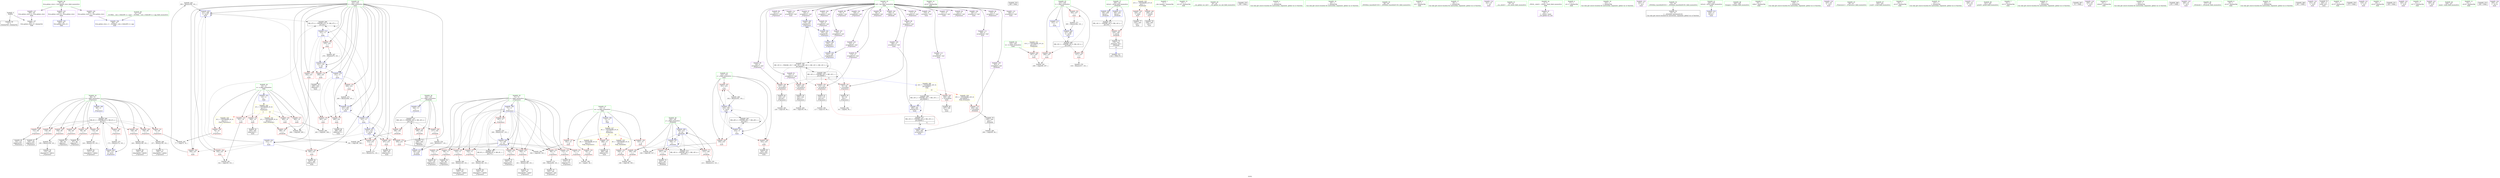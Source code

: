 digraph "SVFG" {
	label="SVFG";

	Node0x556e5fcfc890 [shape=record,color=grey,label="{NodeID: 0\nNullPtr}"];
	Node0x556e5fcfc890 -> Node0x556e5fd06800[style=solid];
	Node0x556e5fcfc890 -> Node0x556e5fd09290[style=solid];
	Node0x556e5fd14660 [shape=record,color=grey,label="{NodeID: 263\n359 = Binary(358, 101, )\n}"];
	Node0x556e5fd14660 -> Node0x556e5fd0a980[style=solid];
	Node0x556e5fd0e290 [shape=record,color=red,label="{NodeID: 180\n307\<--231\n\<--i\nmain\n}"];
	Node0x556e5fd0e290 -> Node0x556e5fd08330[style=solid];
	Node0x556e5fd05ec0 [shape=record,color=purple,label="{NodeID: 97\n136\<--8\narrayidx33\<--buf\n_Z7processv\n}"];
	Node0x556e5fd05ec0 -> Node0x556e5fd09530[style=solid];
	Node0x556e5fcfc7e0 [shape=record,color=green,label="{NodeID: 14\n35\<--1\n.str.9\<--dummyObj\nGlob }"];
	Node0x556e5fd15b60 [shape=record,color=grey,label="{NodeID: 277\n313 = Binary(312, 101, )\n}"];
	Node0x556e5fd15b60 -> Node0x556e5fd0a640[style=solid];
	Node0x556e5fd08f90 [shape=record,color=blue,label="{NodeID: 194\n13\<--11\nm\<--\nGlob }"];
	Node0x556e5fd08f90 -> Node0x556e5fd297b0[style=dashed];
	Node0x556e5fd05a00 [shape=record,color=purple,label="{NodeID: 111\n309\<--8\narrayidx24\<--buf\nmain\n}"];
	Node0x556e5fd05a00 -> Node0x556e5fd0a570[style=solid];
	Node0x556e5fd044b0 [shape=record,color=green,label="{NodeID: 28\n39\<--43\nllvm.global_ctors\<--llvm.global_ctors_field_insensitive\nGlob }"];
	Node0x556e5fd044b0 -> Node0x556e5fd0b580[style=solid];
	Node0x556e5fd044b0 -> Node0x556e5fd0b650[style=solid];
	Node0x556e5fd044b0 -> Node0x556e5fd0b750[style=solid];
	Node0x556e5fd3a570 [shape=record,color=black,label="{NodeID: 374\n349 = PHI()\n}"];
	Node0x556e5fd17060 [shape=record,color=grey,label="{NodeID: 291\n258 = cmp(256, 257, )\n}"];
	Node0x556e5fd09bb0 [shape=record,color=blue,label="{NodeID: 208\n180\<--209\nretval\<--\n_Z5checkv\n}"];
	Node0x556e5fd09bb0 -> Node0x556e5fd25b20[style=dashed];
	Node0x556e5fd0b580 [shape=record,color=purple,label="{NodeID: 125\n383\<--39\nllvm.global_ctors_0\<--llvm.global_ctors\nGlob }"];
	Node0x556e5fd0b580 -> Node0x556e5fd09090[style=solid];
	Node0x556e5fd050a0 [shape=record,color=green,label="{NodeID: 42\n231\<--232\ni\<--i_field_insensitive\nmain\n}"];
	Node0x556e5fd050a0 -> Node0x556e5fd0dce0[style=solid];
	Node0x556e5fd050a0 -> Node0x556e5fd0ddb0[style=solid];
	Node0x556e5fd050a0 -> Node0x556e5fd0de80[style=solid];
	Node0x556e5fd050a0 -> Node0x556e5fd0df50[style=solid];
	Node0x556e5fd050a0 -> Node0x556e5fd0e020[style=solid];
	Node0x556e5fd050a0 -> Node0x556e5fd0e0f0[style=solid];
	Node0x556e5fd050a0 -> Node0x556e5fd0e1c0[style=solid];
	Node0x556e5fd050a0 -> Node0x556e5fd0e290[style=solid];
	Node0x556e5fd050a0 -> Node0x556e5fd0e360[style=solid];
	Node0x556e5fd050a0 -> Node0x556e5fd0e430[style=solid];
	Node0x556e5fd050a0 -> Node0x556e5fd0e500[style=solid];
	Node0x556e5fd050a0 -> Node0x556e5fd0e5d0[style=solid];
	Node0x556e5fd050a0 -> Node0x556e5fd0a090[style=solid];
	Node0x556e5fd050a0 -> Node0x556e5fd0a160[style=solid];
	Node0x556e5fd050a0 -> Node0x556e5fd0a230[style=solid];
	Node0x556e5fd050a0 -> Node0x556e5fd0a3d0[style=solid];
	Node0x556e5fd050a0 -> Node0x556e5fd0a4a0[style=solid];
	Node0x556e5fd050a0 -> Node0x556e5fd0a640[style=solid];
	Node0x556e5fd050a0 -> Node0x556e5fd0a710[style=solid];
	Node0x556e5fd050a0 -> Node0x556e5fd0a980[style=solid];
	Node0x556e5fd0a710 [shape=record,color=blue,label="{NodeID: 222\n231\<--11\ni\<--\nmain\n}"];
	Node0x556e5fd0a710 -> Node0x556e5fd0e430[style=dashed];
	Node0x556e5fd0a710 -> Node0x556e5fd0e500[style=dashed];
	Node0x556e5fd0a710 -> Node0x556e5fd0e5d0[style=dashed];
	Node0x556e5fd0a710 -> Node0x556e5fd0a980[style=dashed];
	Node0x556e5fd0a710 -> Node0x556e5fd20b20[style=dashed];
	Node0x556e5fd0c140 [shape=record,color=red,label="{NodeID: 139\n240\<--19\n\<--stdin\nmain\n}"];
	Node0x556e5fd0c140 -> Node0x556e5fd07e50[style=solid];
	Node0x556e5fd06d40 [shape=record,color=black,label="{NodeID: 56\n97\<--96\nidxprom7\<--\n_Z7processv\n}"];
	Node0x556e5fd0cca0 [shape=record,color=red,label="{NodeID: 153\n99\<--71\n\<--j\n_Z7processv\n}"];
	Node0x556e5fd0cca0 -> Node0x556e5fd15560[style=solid];
	Node0x556e5fd078a0 [shape=record,color=black,label="{NodeID: 70\n153\<--152\nidxprom42\<--\n_Z7processv\n}"];
	Node0x556e5fd0d800 [shape=record,color=red,label="{NodeID: 167\n198\<--182\n\<--i\n_Z5checkv\n}"];
	Node0x556e5fd0d800 -> Node0x556e5fd07b10[style=solid];
	Node0x556e5fd08400 [shape=record,color=black,label="{NodeID: 84\n341\<--340\nidxprom37\<--\nmain\n}"];
	Node0x556e5fce7920 [shape=record,color=green,label="{NodeID: 1\n7\<--1\n__dso_handle\<--dummyObj\nGlob }"];
	Node0x556e5fd147e0 [shape=record,color=grey,label="{NodeID: 264\n124 = Binary(123, 101, )\n}"];
	Node0x556e5fd147e0 -> Node0x556e5fd072f0[style=solid];
	Node0x556e5fd0e360 [shape=record,color=red,label="{NodeID: 181\n312\<--231\n\<--i\nmain\n}"];
	Node0x556e5fd0e360 -> Node0x556e5fd15b60[style=solid];
	Node0x556e5fd05f90 [shape=record,color=purple,label="{NodeID: 98\n141\<--8\narrayidx35\<--buf\n_Z7processv\n}"];
	Node0x556e5fcfc920 [shape=record,color=green,label="{NodeID: 15\n37\<--1\n.str.10\<--dummyObj\nGlob }"];
	Node0x556e5fd15ce0 [shape=record,color=grey,label="{NodeID: 278\n213 = Binary(212, 101, )\n}"];
	Node0x556e5fd15ce0 -> Node0x556e5fd09c80[style=solid];
	Node0x556e5fd09090 [shape=record,color=blue,label="{NodeID: 195\n383\<--40\nllvm.global_ctors_0\<--\nGlob }"];
	Node0x556e5fd05ad0 [shape=record,color=purple,label="{NodeID: 112\n342\<--8\narrayidx38\<--buf\nmain\n}"];
	Node0x556e5fd04580 [shape=record,color=green,label="{NodeID: 29\n44\<--45\n__cxx_global_var_init\<--__cxx_global_var_init_field_insensitive\n}"];
	Node0x556e5fd3a640 [shape=record,color=black,label="{NodeID: 375\n356 = PHI()\n}"];
	Node0x556e5fd171e0 [shape=record,color=grey,label="{NodeID: 292\n93 = cmp(92, 94, )\n}"];
	Node0x556e5fd09c80 [shape=record,color=blue,label="{NodeID: 209\n184\<--213\nj\<--inc\n_Z5checkv\n}"];
	Node0x556e5fd09c80 -> Node0x556e5fd0d9a0[style=dashed];
	Node0x556e5fd09c80 -> Node0x556e5fd0da70[style=dashed];
	Node0x556e5fd09c80 -> Node0x556e5fd0db40[style=dashed];
	Node0x556e5fd09c80 -> Node0x556e5fd09ae0[style=dashed];
	Node0x556e5fd09c80 -> Node0x556e5fd09c80[style=dashed];
	Node0x556e5fd09c80 -> Node0x556e5fd26020[style=dashed];
	Node0x556e5fd0b650 [shape=record,color=purple,label="{NodeID: 126\n384\<--39\nllvm.global_ctors_1\<--llvm.global_ctors\nGlob }"];
	Node0x556e5fd0b650 -> Node0x556e5fd09190[style=solid];
	Node0x556e5fd05170 [shape=record,color=green,label="{NodeID: 43\n233\<--234\nj\<--j_field_insensitive\nmain\n}"];
	Node0x556e5fd05170 -> Node0x556e5fd0e6a0[style=solid];
	Node0x556e5fd05170 -> Node0x556e5fd0e770[style=solid];
	Node0x556e5fd05170 -> Node0x556e5fd0e840[style=solid];
	Node0x556e5fd05170 -> Node0x556e5fd0a7e0[style=solid];
	Node0x556e5fd05170 -> Node0x556e5fd0a8b0[style=solid];
	Node0x556e5fd23d20 [shape=record,color=black,label="{NodeID: 306\nMR_6V_3 = PHI(MR_6V_4, MR_6V_2, )\npts\{70 \}\n}"];
	Node0x556e5fd23d20 -> Node0x556e5fd0c2e0[style=dashed];
	Node0x556e5fd23d20 -> Node0x556e5fd0c3b0[style=dashed];
	Node0x556e5fd23d20 -> Node0x556e5fd0c480[style=dashed];
	Node0x556e5fd23d20 -> Node0x556e5fd0c550[style=dashed];
	Node0x556e5fd23d20 -> Node0x556e5fd0c620[style=dashed];
	Node0x556e5fd23d20 -> Node0x556e5fd0c6f0[style=dashed];
	Node0x556e5fd23d20 -> Node0x556e5fd0c7c0[style=dashed];
	Node0x556e5fd23d20 -> Node0x556e5fd0c890[style=dashed];
	Node0x556e5fd23d20 -> Node0x556e5fd0c960[style=dashed];
	Node0x556e5fd23d20 -> Node0x556e5fd0ca30[style=dashed];
	Node0x556e5fd23d20 -> Node0x556e5fd09940[style=dashed];
	Node0x556e5fd0a7e0 [shape=record,color=blue,label="{NodeID: 223\n233\<--11\nj\<--\nmain\n}"];
	Node0x556e5fd0a7e0 -> Node0x556e5fd0e6a0[style=dashed];
	Node0x556e5fd0a7e0 -> Node0x556e5fd0e770[style=dashed];
	Node0x556e5fd0a7e0 -> Node0x556e5fd0e840[style=dashed];
	Node0x556e5fd0a7e0 -> Node0x556e5fd0a7e0[style=dashed];
	Node0x556e5fd0a7e0 -> Node0x556e5fd0a8b0[style=dashed];
	Node0x556e5fd0a7e0 -> Node0x556e5fd21020[style=dashed];
	Node0x556e5fd0c210 [shape=record,color=red,label="{NodeID: 140\n246\<--24\n\<--stdout\nmain\n}"];
	Node0x556e5fd0c210 -> Node0x556e5fd07f20[style=solid];
	Node0x556e5fd06e10 [shape=record,color=black,label="{NodeID: 57\n102\<--100\nidxprom9\<--add\n_Z7processv\n}"];
	Node0x556e5fd28720 [shape=record,color=yellow,style=double,label="{NodeID: 320\n2V_1 = ENCHI(MR_2V_0)\npts\{12 \}\nFun[_Z7processv]}"];
	Node0x556e5fd28720 -> Node0x556e5fd0b850[style=dashed];
	Node0x556e5fd0cd70 [shape=record,color=red,label="{NodeID: 154\n112\<--71\n\<--j\n_Z7processv\n}"];
	Node0x556e5fd0cd70 -> Node0x556e5fd07080[style=solid];
	Node0x556e5fd07970 [shape=record,color=black,label="{NodeID: 71\n158\<--157\nidxprom45\<--add44\n_Z7processv\n}"];
	Node0x556e5fd29dd0 [shape=record,color=yellow,style=double,label="{NodeID: 334\n2V_1 = ENCHI(MR_2V_0)\npts\{12 \}\nFun[_Z5checkv]}"];
	Node0x556e5fd29dd0 -> Node0x556e5fd0b920[style=dashed];
	Node0x556e5fd0d8d0 [shape=record,color=red,label="{NodeID: 168\n217\<--182\n\<--i\n_Z5checkv\n}"];
	Node0x556e5fd0d8d0 -> Node0x556e5fd159e0[style=solid];
	Node0x556e5fd084d0 [shape=record,color=black,label="{NodeID: 85\n344\<--343\nidxprom39\<--\nmain\n}"];
	Node0x556e5fce7860 [shape=record,color=green,label="{NodeID: 2\n11\<--1\n\<--dummyObj\nCan only get source location for instruction, argument, global var or function.}"];
	Node0x556e5fd14960 [shape=record,color=grey,label="{NodeID: 265\n161 = Binary(160, 101, )\n}"];
	Node0x556e5fd14960 -> Node0x556e5fd07a40[style=solid];
	Node0x556e5fd0e430 [shape=record,color=red,label="{NodeID: 182\n330\<--231\n\<--i\nmain\n}"];
	Node0x556e5fd0e430 -> Node0x556e5fd16160[style=solid];
	Node0x556e5fd06060 [shape=record,color=purple,label="{NodeID: 99\n145\<--8\narrayidx38\<--buf\n_Z7processv\n}"];
	Node0x556e5fd06060 -> Node0x556e5fd09600[style=solid];
	Node0x556e5fcfc9f0 [shape=record,color=green,label="{NodeID: 16\n40\<--1\n\<--dummyObj\nCan only get source location for instruction, argument, global var or function.}"];
	Node0x556e5fd15e60 [shape=record,color=grey,label="{NodeID: 279\n318 = Binary(317, 101, )\n}"];
	Node0x556e5fd09190 [shape=record,color=blue,label="{NodeID: 196\n384\<--41\nllvm.global_ctors_1\<--_GLOBAL__sub_I_GlebsHP_0_1.cpp\nGlob }"];
	Node0x556e5fd05ba0 [shape=record,color=purple,label="{NodeID: 113\n345\<--8\narrayidx40\<--buf\nmain\n}"];
	Node0x556e5fd05ba0 -> Node0x556e5fd08dc0[style=solid];
	Node0x556e5fd04650 [shape=record,color=green,label="{NodeID: 30\n48\<--49\n_ZNSt8ios_base4InitC1Ev\<--_ZNSt8ios_base4InitC1Ev_field_insensitive\n}"];
	Node0x556e5fd17360 [shape=record,color=grey,label="{NodeID: 293\n106 = cmp(105, 94, )\n}"];
	Node0x556e5fd09d50 [shape=record,color=blue,label="{NodeID: 210\n182\<--218\ni\<--inc8\n_Z5checkv\n}"];
	Node0x556e5fd09d50 -> Node0x556e5fd26d30[style=dashed];
	Node0x556e5fd0b750 [shape=record,color=purple,label="{NodeID: 127\n385\<--39\nllvm.global_ctors_2\<--llvm.global_ctors\nGlob }"];
	Node0x556e5fd0b750 -> Node0x556e5fd09290[style=solid];
	Node0x556e5fd05240 [shape=record,color=green,label="{NodeID: 44\n235\<--236\ntc\<--tc_field_insensitive\nmain\n}"];
	Node0x556e5fd05240 -> Node0x556e5fd0e910[style=solid];
	Node0x556e5fd24220 [shape=record,color=black,label="{NodeID: 307\nMR_8V_2 = PHI(MR_8V_4, MR_8V_1, )\npts\{72 \}\n}"];
	Node0x556e5fd24220 -> Node0x556e5fd09460[style=dashed];
	Node0x556e5fd0a8b0 [shape=record,color=blue,label="{NodeID: 224\n233\<--352\nj\<--inc43\nmain\n}"];
	Node0x556e5fd0a8b0 -> Node0x556e5fd0e6a0[style=dashed];
	Node0x556e5fd0a8b0 -> Node0x556e5fd0e770[style=dashed];
	Node0x556e5fd0a8b0 -> Node0x556e5fd0e840[style=dashed];
	Node0x556e5fd0a8b0 -> Node0x556e5fd0a7e0[style=dashed];
	Node0x556e5fd0a8b0 -> Node0x556e5fd0a8b0[style=dashed];
	Node0x556e5fd0a8b0 -> Node0x556e5fd21020[style=dashed];
	Node0x556e5fd0c2e0 [shape=record,color=red,label="{NodeID: 141\n75\<--69\n\<--i\n_Z7processv\n}"];
	Node0x556e5fd0c2e0 -> Node0x556e5fd16a60[style=solid];
	Node0x556e5fd06ee0 [shape=record,color=black,label="{NodeID: 58\n105\<--104\nconv11\<--\n_Z7processv\n}"];
	Node0x556e5fd06ee0 -> Node0x556e5fd17360[style=solid];
	Node0x556e5fd29240 [shape=record,color=yellow,style=double,label="{NodeID: 321\n4V_1 = ENCHI(MR_4V_0)\npts\{14 \}\nFun[_Z7processv]}"];
	Node0x556e5fd29240 -> Node0x556e5fd0bd30[style=dashed];
	Node0x556e5fd0ce40 [shape=record,color=red,label="{NodeID: 155\n123\<--71\n\<--j\n_Z7processv\n}"];
	Node0x556e5fd0ce40 -> Node0x556e5fd147e0[style=solid];
	Node0x556e5fd07a40 [shape=record,color=black,label="{NodeID: 72\n162\<--161\nidxprom48\<--add47\n_Z7processv\n}"];
	Node0x556e5fd29ee0 [shape=record,color=yellow,style=double,label="{NodeID: 335\n4V_1 = ENCHI(MR_4V_0)\npts\{14 \}\nFun[_Z5checkv]}"];
	Node0x556e5fd29ee0 -> Node0x556e5fd0be00[style=dashed];
	Node0x556e5fd0d9a0 [shape=record,color=red,label="{NodeID: 169\n194\<--184\n\<--j\n_Z5checkv\n}"];
	Node0x556e5fd0d9a0 -> Node0x556e5fd165e0[style=solid];
	Node0x556e5fd085a0 [shape=record,color=black,label="{NodeID: 86\n347\<--346\nconv\<--\nmain\n}"];
	Node0x556e5fce3a30 [shape=record,color=green,label="{NodeID: 3\n15\<--1\n.str\<--dummyObj\nGlob }"];
	Node0x556e5fd14ae0 [shape=record,color=grey,label="{NodeID: 266\n157 = Binary(156, 101, )\n}"];
	Node0x556e5fd14ae0 -> Node0x556e5fd07970[style=solid];
	Node0x556e5fd0e500 [shape=record,color=red,label="{NodeID: 183\n340\<--231\n\<--i\nmain\n}"];
	Node0x556e5fd0e500 -> Node0x556e5fd08400[style=solid];
	Node0x556e5fd06130 [shape=record,color=purple,label="{NodeID: 100\n151\<--8\narrayidx41\<--buf\n_Z7processv\n}"];
	Node0x556e5fcfcac0 [shape=record,color=green,label="{NodeID: 17\n94\<--1\n\<--dummyObj\nCan only get source location for instruction, argument, global var or function.}"];
	Node0x556e5fd15fe0 [shape=record,color=grey,label="{NodeID: 280\n206 = cmp(205, 94, )\n}"];
	Node0x556e5fd09290 [shape=record,color=blue, style = dotted,label="{NodeID: 197\n385\<--3\nllvm.global_ctors_2\<--dummyVal\nGlob }"];
	Node0x556e5fd05c70 [shape=record,color=purple,label="{NodeID: 114\n241\<--15\n\<--.str\nmain\n}"];
	Node0x556e5fd04720 [shape=record,color=green,label="{NodeID: 31\n54\<--55\n__cxa_atexit\<--__cxa_atexit_field_insensitive\n}"];
	Node0x556e5fd174e0 [shape=record,color=grey,label="{NodeID: 294\n302 = cmp(300, 301, )\n}"];
	Node0x556e5fd09e20 [shape=record,color=blue,label="{NodeID: 211\n180\<--222\nretval\<--\n_Z5checkv\n}"];
	Node0x556e5fd09e20 -> Node0x556e5fd25b20[style=dashed];
	Node0x556e5fd0b850 [shape=record,color=red,label="{NodeID: 128\n76\<--10\n\<--n\n_Z7processv\n}"];
	Node0x556e5fd0b850 -> Node0x556e5fd16a60[style=solid];
	Node0x556e5fd05310 [shape=record,color=green,label="{NodeID: 45\n237\<--238\nt\<--t_field_insensitive\nmain\n}"];
	Node0x556e5fd05310 -> Node0x556e5fd0e9e0[style=solid];
	Node0x556e5fd05310 -> Node0x556e5fd0eab0[style=solid];
	Node0x556e5fd05310 -> Node0x556e5fd0eb80[style=solid];
	Node0x556e5fd05310 -> Node0x556e5fd09fc0[style=solid];
	Node0x556e5fd05310 -> Node0x556e5fd0aa50[style=solid];
	Node0x556e5fd24720 [shape=record,color=black,label="{NodeID: 308\nMR_10V_2 = PHI(MR_10V_3, MR_10V_1, )\npts\{90000 \}\n|{|<s7>8}}"];
	Node0x556e5fd24720 -> Node0x556e5fd0d320[style=dashed];
	Node0x556e5fd24720 -> Node0x556e5fd0d3f0[style=dashed];
	Node0x556e5fd24720 -> Node0x556e5fd0d4c0[style=dashed];
	Node0x556e5fd24720 -> Node0x556e5fd0d590[style=dashed];
	Node0x556e5fd24720 -> Node0x556e5fd09530[style=dashed];
	Node0x556e5fd24720 -> Node0x556e5fd21f20[style=dashed];
	Node0x556e5fd24720 -> Node0x556e5fd24720[style=dashed];
	Node0x556e5fd24720:s7 -> Node0x556e5fd2c5a0[style=dashed,color=blue];
	Node0x556e5fd0a980 [shape=record,color=blue,label="{NodeID: 225\n231\<--359\ni\<--inc47\nmain\n}"];
	Node0x556e5fd0a980 -> Node0x556e5fd0e430[style=dashed];
	Node0x556e5fd0a980 -> Node0x556e5fd0e500[style=dashed];
	Node0x556e5fd0a980 -> Node0x556e5fd0e5d0[style=dashed];
	Node0x556e5fd0a980 -> Node0x556e5fd0a980[style=dashed];
	Node0x556e5fd0a980 -> Node0x556e5fd20b20[style=dashed];
	Node0x556e5fd0c3b0 [shape=record,color=red,label="{NodeID: 142\n85\<--69\n\<--i\n_Z7processv\n}"];
	Node0x556e5fd0c3b0 -> Node0x556e5fd06ad0[style=solid];
	Node0x556e5fd06fb0 [shape=record,color=black,label="{NodeID: 59\n110\<--109\nidxprom15\<--add14\n_Z7processv\n}"];
	Node0x556e5fd0cf10 [shape=record,color=red,label="{NodeID: 156\n134\<--71\n\<--j\n_Z7processv\n}"];
	Node0x556e5fd0cf10 -> Node0x556e5fd07560[style=solid];
	Node0x556e5fd07b10 [shape=record,color=black,label="{NodeID: 73\n199\<--198\nidxprom\<--\n_Z5checkv\n}"];
	Node0x556e5fd0da70 [shape=record,color=red,label="{NodeID: 170\n201\<--184\n\<--j\n_Z5checkv\n}"];
	Node0x556e5fd0da70 -> Node0x556e5fd07be0[style=solid];
	Node0x556e5fd08670 [shape=record,color=purple,label="{NodeID: 87\n50\<--4\n\<--_ZStL8__ioinit\n__cxx_global_var_init\n}"];
	Node0x556e5fce3fb0 [shape=record,color=green,label="{NodeID: 4\n17\<--1\n.str.1\<--dummyObj\nGlob }"];
	Node0x556e5fd14c60 [shape=record,color=grey,label="{NodeID: 267\n276 = Binary(275, 101, )\n}"];
	Node0x556e5fd14c60 -> Node0x556e5fd0a160[style=solid];
	Node0x556e5fd0e5d0 [shape=record,color=red,label="{NodeID: 184\n358\<--231\n\<--i\nmain\n}"];
	Node0x556e5fd0e5d0 -> Node0x556e5fd14660[style=solid];
	Node0x556e5fd06200 [shape=record,color=purple,label="{NodeID: 101\n154\<--8\narrayidx43\<--buf\n_Z7processv\n}"];
	Node0x556e5fd06200 -> Node0x556e5fd096d0[style=solid];
	Node0x556e5fd03d10 [shape=record,color=green,label="{NodeID: 18\n101\<--1\n\<--dummyObj\nCan only get source location for instruction, argument, global var or function.}"];
	Node0x556e5fd16160 [shape=record,color=grey,label="{NodeID: 281\n332 = cmp(330, 331, )\n}"];
	Node0x556e5fd09390 [shape=record,color=blue,label="{NodeID: 198\n69\<--11\ni\<--\n_Z7processv\n}"];
	Node0x556e5fd09390 -> Node0x556e5fd23d20[style=dashed];
	Node0x556e5fd0ade0 [shape=record,color=purple,label="{NodeID: 115\n242\<--17\n\<--.str.1\nmain\n}"];
	Node0x556e5fd047f0 [shape=record,color=green,label="{NodeID: 32\n53\<--59\n_ZNSt8ios_base4InitD1Ev\<--_ZNSt8ios_base4InitD1Ev_field_insensitive\n}"];
	Node0x556e5fd047f0 -> Node0x556e5fd069d0[style=solid];
	Node0x556e5fd09ef0 [shape=record,color=blue,label="{NodeID: 212\n229\<--11\nretval\<--\nmain\n}"];
	Node0x556e5fd0b920 [shape=record,color=red,label="{NodeID: 129\n189\<--10\n\<--n\n_Z5checkv\n}"];
	Node0x556e5fd0b920 -> Node0x556e5fd16d60[style=solid];
	Node0x556e5fd053e0 [shape=record,color=green,label="{NodeID: 46\n244\<--245\nfreopen\<--freopen_field_insensitive\n}"];
	Node0x556e5fd0aa50 [shape=record,color=blue,label="{NodeID: 226\n237\<--365\nt\<--inc50\nmain\n}"];
	Node0x556e5fd0aa50 -> Node0x556e5fd21520[style=dashed];
	Node0x556e5fd0c480 [shape=record,color=red,label="{NodeID: 143\n96\<--69\n\<--i\n_Z7processv\n}"];
	Node0x556e5fd0c480 -> Node0x556e5fd06d40[style=solid];
	Node0x556e5fd07080 [shape=record,color=black,label="{NodeID: 60\n113\<--112\nidxprom17\<--\n_Z7processv\n}"];
	Node0x556e5fd0cfe0 [shape=record,color=red,label="{NodeID: 157\n142\<--71\n\<--j\n_Z7processv\n}"];
	Node0x556e5fd0cfe0 -> Node0x556e5fd14de0[style=solid];
	Node0x556e5fd07be0 [shape=record,color=black,label="{NodeID: 74\n202\<--201\nidxprom4\<--\n_Z5checkv\n}"];
	Node0x556e5fd0db40 [shape=record,color=red,label="{NodeID: 171\n212\<--184\n\<--j\n_Z5checkv\n}"];
	Node0x556e5fd0db40 -> Node0x556e5fd15ce0[style=solid];
	Node0x556e5fd08740 [shape=record,color=purple,label="{NodeID: 88\n87\<--8\narrayidx\<--buf\n_Z7processv\n}"];
	Node0x556e5fce4180 [shape=record,color=green,label="{NodeID: 5\n19\<--1\nstdin\<--dummyObj\nGlob }"];
	Node0x556e5fd14de0 [shape=record,color=grey,label="{NodeID: 268\n143 = Binary(142, 101, )\n}"];
	Node0x556e5fd14de0 -> Node0x556e5fd07700[style=solid];
	Node0x556e5fd0e6a0 [shape=record,color=red,label="{NodeID: 185\n336\<--233\n\<--j\nmain\n}"];
	Node0x556e5fd0e6a0 -> Node0x556e5fd16760[style=solid];
	Node0x556e5fd062d0 [shape=record,color=purple,label="{NodeID: 102\n159\<--8\narrayidx46\<--buf\n_Z7processv\n}"];
	Node0x556e5fd03da0 [shape=record,color=green,label="{NodeID: 19\n138\<--1\n\<--dummyObj\nCan only get source location for instruction, argument, global var or function.}"];
	Node0x556e5fd162e0 [shape=record,color=grey,label="{NodeID: 282\n117 = cmp(116, 94, )\n}"];
	Node0x556e5fd09460 [shape=record,color=blue,label="{NodeID: 199\n71\<--11\nj\<--\n_Z7processv\n}"];
	Node0x556e5fd09460 -> Node0x556e5fd0cb00[style=dashed];
	Node0x556e5fd09460 -> Node0x556e5fd0cbd0[style=dashed];
	Node0x556e5fd09460 -> Node0x556e5fd0cca0[style=dashed];
	Node0x556e5fd09460 -> Node0x556e5fd0cd70[style=dashed];
	Node0x556e5fd09460 -> Node0x556e5fd0ce40[style=dashed];
	Node0x556e5fd09460 -> Node0x556e5fd0cf10[style=dashed];
	Node0x556e5fd09460 -> Node0x556e5fd0cfe0[style=dashed];
	Node0x556e5fd09460 -> Node0x556e5fd0d0b0[style=dashed];
	Node0x556e5fd09460 -> Node0x556e5fd0d180[style=dashed];
	Node0x556e5fd09460 -> Node0x556e5fd0d250[style=dashed];
	Node0x556e5fd09460 -> Node0x556e5fd09870[style=dashed];
	Node0x556e5fd09460 -> Node0x556e5fd24220[style=dashed];
	Node0x556e5fd0ae70 [shape=record,color=purple,label="{NodeID: 116\n247\<--20\n\<--.str.2\nmain\n}"];
	Node0x556e5fd048c0 [shape=record,color=green,label="{NodeID: 33\n66\<--67\n_Z7processv\<--_Z7processv_field_insensitive\n}"];
	Node0x556e5fd20b20 [shape=record,color=black,label="{NodeID: 296\nMR_27V_2 = PHI(MR_27V_15, MR_27V_1, )\npts\{232 \}\n}"];
	Node0x556e5fd20b20 -> Node0x556e5fd0a090[style=dashed];
	Node0x556e5fd09fc0 [shape=record,color=blue,label="{NodeID: 213\n237\<--11\nt\<--\nmain\n}"];
	Node0x556e5fd09fc0 -> Node0x556e5fd21520[style=dashed];
	Node0x556e5fd0b9f0 [shape=record,color=red,label="{NodeID: 130\n265\<--10\n\<--n\nmain\n}"];
	Node0x556e5fd0b9f0 -> Node0x556e5fd168e0[style=solid];
	Node0x556e5fd054e0 [shape=record,color=green,label="{NodeID: 47\n252\<--253\nscanf\<--scanf_field_insensitive\n}"];
	Node0x556e5fd0c550 [shape=record,color=red,label="{NodeID: 144\n108\<--69\n\<--i\n_Z7processv\n}"];
	Node0x556e5fd0c550 -> Node0x556e5fd156e0[style=solid];
	Node0x556e5fd07150 [shape=record,color=black,label="{NodeID: 61\n116\<--115\nconv19\<--\n_Z7processv\n}"];
	Node0x556e5fd07150 -> Node0x556e5fd162e0[style=solid];
	Node0x556e5fd0d0b0 [shape=record,color=red,label="{NodeID: 158\n152\<--71\n\<--j\n_Z7processv\n}"];
	Node0x556e5fd0d0b0 -> Node0x556e5fd078a0[style=solid];
	Node0x556e5fd07cb0 [shape=record,color=black,label="{NodeID: 75\n205\<--204\nconv\<--\n_Z5checkv\n}"];
	Node0x556e5fd07cb0 -> Node0x556e5fd15fe0[style=solid];
	Node0x556e5fd0dc10 [shape=record,color=red,label="{NodeID: 172\n204\<--203\n\<--arrayidx5\n_Z5checkv\n}"];
	Node0x556e5fd0dc10 -> Node0x556e5fd07cb0[style=solid];
	Node0x556e5fd08810 [shape=record,color=purple,label="{NodeID: 89\n90\<--8\narrayidx5\<--buf\n_Z7processv\n}"];
	Node0x556e5fd08810 -> Node0x556e5fd0d320[style=solid];
	Node0x556e5fce7530 [shape=record,color=green,label="{NodeID: 6\n20\<--1\n.str.2\<--dummyObj\nGlob }"];
	Node0x556e5fd14f60 [shape=record,color=grey,label="{NodeID: 269\n352 = Binary(351, 101, )\n}"];
	Node0x556e5fd14f60 -> Node0x556e5fd0a8b0[style=solid];
	Node0x556e5fd0e770 [shape=record,color=red,label="{NodeID: 186\n343\<--233\n\<--j\nmain\n}"];
	Node0x556e5fd0e770 -> Node0x556e5fd084d0[style=solid];
	Node0x556e5fd063a0 [shape=record,color=purple,label="{NodeID: 103\n163\<--8\narrayidx49\<--buf\n_Z7processv\n}"];
	Node0x556e5fd063a0 -> Node0x556e5fd097a0[style=solid];
	Node0x556e5fd03e30 [shape=record,color=green,label="{NodeID: 20\n147\<--1\n\<--dummyObj\nCan only get source location for instruction, argument, global var or function.}"];
	Node0x556e5fd2c5a0 [shape=record,color=yellow,style=double,label="{NodeID: 366\n10V_7 = CSCHI(MR_10V_5)\npts\{90000 \}\nCS[]|{|<s2>10}}"];
	Node0x556e5fd2c5a0 -> Node0x556e5fd08dc0[style=dashed];
	Node0x556e5fd2c5a0 -> Node0x556e5fd21a20[style=dashed];
	Node0x556e5fd2c5a0:s2 -> Node0x556e5fd2a260[style=dashed,color=red];
	Node0x556e5fd16460 [shape=record,color=grey,label="{NodeID: 283\n129 = cmp(128, 94, )\n}"];
	Node0x556e5fd09530 [shape=record,color=blue,label="{NodeID: 200\n136\<--138\narrayidx33\<--\n_Z7processv\n}"];
	Node0x556e5fd09530 -> Node0x556e5fd09600[style=dashed];
	Node0x556e5fd0af00 [shape=record,color=purple,label="{NodeID: 117\n248\<--22\n\<--.str.3\nmain\n}"];
	Node0x556e5fd049c0 [shape=record,color=green,label="{NodeID: 34\n69\<--70\ni\<--i_field_insensitive\n_Z7processv\n}"];
	Node0x556e5fd049c0 -> Node0x556e5fd0c2e0[style=solid];
	Node0x556e5fd049c0 -> Node0x556e5fd0c3b0[style=solid];
	Node0x556e5fd049c0 -> Node0x556e5fd0c480[style=solid];
	Node0x556e5fd049c0 -> Node0x556e5fd0c550[style=solid];
	Node0x556e5fd049c0 -> Node0x556e5fd0c620[style=solid];
	Node0x556e5fd049c0 -> Node0x556e5fd0c6f0[style=solid];
	Node0x556e5fd049c0 -> Node0x556e5fd0c7c0[style=solid];
	Node0x556e5fd049c0 -> Node0x556e5fd0c890[style=solid];
	Node0x556e5fd049c0 -> Node0x556e5fd0c960[style=solid];
	Node0x556e5fd049c0 -> Node0x556e5fd0ca30[style=solid];
	Node0x556e5fd049c0 -> Node0x556e5fd09390[style=solid];
	Node0x556e5fd049c0 -> Node0x556e5fd09940[style=solid];
	Node0x556e5fd21020 [shape=record,color=black,label="{NodeID: 297\nMR_29V_2 = PHI(MR_29V_7, MR_29V_1, )\npts\{234 \}\n}"];
	Node0x556e5fd21020 -> Node0x556e5fd0a7e0[style=dashed];
	Node0x556e5fd21020 -> Node0x556e5fd21020[style=dashed];
	Node0x556e5fd0a090 [shape=record,color=blue,label="{NodeID: 214\n231\<--11\ni\<--\nmain\n}"];
	Node0x556e5fd0a090 -> Node0x556e5fd0dce0[style=dashed];
	Node0x556e5fd0a090 -> Node0x556e5fd0ddb0[style=dashed];
	Node0x556e5fd0a090 -> Node0x556e5fd0de80[style=dashed];
	Node0x556e5fd0a090 -> Node0x556e5fd0a160[style=dashed];
	Node0x556e5fd0a090 -> Node0x556e5fd0a230[style=dashed];
	Node0x556e5fd0bac0 [shape=record,color=red,label="{NodeID: 131\n282\<--10\n\<--n\nmain\n}"];
	Node0x556e5fd0bac0 -> Node0x556e5fd16ee0[style=solid];
	Node0x556e5fd06600 [shape=record,color=green,label="{NodeID: 48\n321\<--322\nprintf\<--printf_field_insensitive\n}"];
	Node0x556e5fd0c620 [shape=record,color=red,label="{NodeID: 145\n119\<--69\n\<--i\n_Z7processv\n}"];
	Node0x556e5fd0c620 -> Node0x556e5fd14360[style=solid];
	Node0x556e5fd07220 [shape=record,color=black,label="{NodeID: 62\n121\<--120\nidxprom23\<--add22\n_Z7processv\n}"];
	Node0x556e5fd295c0 [shape=record,color=yellow,style=double,label="{NodeID: 325\n21V_1 = ENCHI(MR_21V_0)\npts\{1 \}\nFun[main]}"];
	Node0x556e5fd295c0 -> Node0x556e5fd0c140[style=dashed];
	Node0x556e5fd295c0 -> Node0x556e5fd0c210[style=dashed];
	Node0x556e5fd0d180 [shape=record,color=red,label="{NodeID: 159\n160\<--71\n\<--j\n_Z7processv\n}"];
	Node0x556e5fd0d180 -> Node0x556e5fd14960[style=solid];
	Node0x556e5fd07d80 [shape=record,color=black,label="{NodeID: 76\n179\<--224\n_Z5checkv_ret\<--\n_Z5checkv\n|{<s0>10}}"];
	Node0x556e5fd07d80:s0 -> Node0x556e5fd3a340[style=solid,color=blue];
	Node0x556e5fd2a260 [shape=record,color=yellow,style=double,label="{NodeID: 339\n10V_1 = ENCHI(MR_10V_0)\npts\{90000 \}\nFun[_Z5checkv]}"];
	Node0x556e5fd2a260 -> Node0x556e5fd0dc10[style=dashed];
	Node0x556e5fd0dce0 [shape=record,color=red,label="{NodeID: 173\n264\<--231\n\<--i\nmain\n}"];
	Node0x556e5fd0dce0 -> Node0x556e5fd168e0[style=solid];
	Node0x556e5fd088e0 [shape=record,color=purple,label="{NodeID: 90\n98\<--8\narrayidx8\<--buf\n_Z7processv\n}"];
	Node0x556e5fcfb460 [shape=record,color=green,label="{NodeID: 7\n22\<--1\n.str.3\<--dummyObj\nGlob }"];
	Node0x556e5fd150e0 [shape=record,color=grey,label="{NodeID: 270\n168 = Binary(167, 101, )\n}"];
	Node0x556e5fd150e0 -> Node0x556e5fd09870[style=solid];
	Node0x556e5fd0e840 [shape=record,color=red,label="{NodeID: 187\n351\<--233\n\<--j\nmain\n}"];
	Node0x556e5fd0e840 -> Node0x556e5fd14f60[style=solid];
	Node0x556e5fd06470 [shape=record,color=purple,label="{NodeID: 104\n200\<--8\narrayidx\<--buf\n_Z5checkv\n}"];
	Node0x556e5fd03f00 [shape=record,color=green,label="{NodeID: 21\n209\<--1\n\<--dummyObj\nCan only get source location for instruction, argument, global var or function.}"];
	Node0x556e5f9cf860 [shape=record,color=black,label="{NodeID: 367\n51 = PHI()\n}"];
	Node0x556e5fd165e0 [shape=record,color=grey,label="{NodeID: 284\n196 = cmp(194, 195, )\n}"];
	Node0x556e5fd09600 [shape=record,color=blue,label="{NodeID: 201\n145\<--147\narrayidx38\<--\n_Z7processv\n}"];
	Node0x556e5fd09600 -> Node0x556e5fd096d0[style=dashed];
	Node0x556e5fd0afd0 [shape=record,color=purple,label="{NodeID: 118\n250\<--25\n\<--.str.4\nmain\n}"];
	Node0x556e5fd04a90 [shape=record,color=green,label="{NodeID: 35\n71\<--72\nj\<--j_field_insensitive\n_Z7processv\n}"];
	Node0x556e5fd04a90 -> Node0x556e5fd0cb00[style=solid];
	Node0x556e5fd04a90 -> Node0x556e5fd0cbd0[style=solid];
	Node0x556e5fd04a90 -> Node0x556e5fd0cca0[style=solid];
	Node0x556e5fd04a90 -> Node0x556e5fd0cd70[style=solid];
	Node0x556e5fd04a90 -> Node0x556e5fd0ce40[style=solid];
	Node0x556e5fd04a90 -> Node0x556e5fd0cf10[style=solid];
	Node0x556e5fd04a90 -> Node0x556e5fd0cfe0[style=solid];
	Node0x556e5fd04a90 -> Node0x556e5fd0d0b0[style=solid];
	Node0x556e5fd04a90 -> Node0x556e5fd0d180[style=solid];
	Node0x556e5fd04a90 -> Node0x556e5fd0d250[style=solid];
	Node0x556e5fd04a90 -> Node0x556e5fd09460[style=solid];
	Node0x556e5fd04a90 -> Node0x556e5fd09870[style=solid];
	Node0x556e5fd21520 [shape=record,color=black,label="{NodeID: 298\nMR_33V_3 = PHI(MR_33V_4, MR_33V_2, )\npts\{238 \}\n}"];
	Node0x556e5fd21520 -> Node0x556e5fd0e9e0[style=dashed];
	Node0x556e5fd21520 -> Node0x556e5fd0eab0[style=dashed];
	Node0x556e5fd21520 -> Node0x556e5fd0eb80[style=dashed];
	Node0x556e5fd21520 -> Node0x556e5fd0aa50[style=dashed];
	Node0x556e5fd0a160 [shape=record,color=blue,label="{NodeID: 215\n231\<--276\ni\<--inc\nmain\n}"];
	Node0x556e5fd0a160 -> Node0x556e5fd0dce0[style=dashed];
	Node0x556e5fd0a160 -> Node0x556e5fd0ddb0[style=dashed];
	Node0x556e5fd0a160 -> Node0x556e5fd0de80[style=dashed];
	Node0x556e5fd0a160 -> Node0x556e5fd0a160[style=dashed];
	Node0x556e5fd0a160 -> Node0x556e5fd0a230[style=dashed];
	Node0x556e5fd0bb90 [shape=record,color=red,label="{NodeID: 132\n304\<--10\n\<--n\nmain\n}"];
	Node0x556e5fd0bb90 -> Node0x556e5fd08260[style=solid];
	Node0x556e5fd06700 [shape=record,color=green,label="{NodeID: 49\n41\<--379\n_GLOBAL__sub_I_GlebsHP_0_1.cpp\<--_GLOBAL__sub_I_GlebsHP_0_1.cpp_field_insensitive\n}"];
	Node0x556e5fd06700 -> Node0x556e5fd09190[style=solid];
	Node0x556e5fd25b20 [shape=record,color=black,label="{NodeID: 312\nMR_14V_3 = PHI(MR_14V_4, MR_14V_2, )\npts\{181 \}\n}"];
	Node0x556e5fd25b20 -> Node0x556e5fd0d660[style=dashed];
	Node0x556e5fd0c6f0 [shape=record,color=red,label="{NodeID: 146\n131\<--69\n\<--i\n_Z7processv\n}"];
	Node0x556e5fd0c6f0 -> Node0x556e5fd07490[style=solid];
	Node0x556e5fd072f0 [shape=record,color=black,label="{NodeID: 63\n125\<--124\nidxprom26\<--add25\n_Z7processv\n}"];
	Node0x556e5fd296d0 [shape=record,color=yellow,style=double,label="{NodeID: 326\n2V_1 = ENCHI(MR_2V_0)\npts\{12 \}\nFun[main]|{|<s4>8|<s5>10}}"];
	Node0x556e5fd296d0 -> Node0x556e5fd0b9f0[style=dashed];
	Node0x556e5fd296d0 -> Node0x556e5fd0bac0[style=dashed];
	Node0x556e5fd296d0 -> Node0x556e5fd0bb90[style=dashed];
	Node0x556e5fd296d0 -> Node0x556e5fd0bc60[style=dashed];
	Node0x556e5fd296d0:s4 -> Node0x556e5fd28720[style=dashed,color=red];
	Node0x556e5fd296d0:s5 -> Node0x556e5fd29dd0[style=dashed,color=red];
	Node0x556e5fd0d250 [shape=record,color=red,label="{NodeID: 160\n167\<--71\n\<--j\n_Z7processv\n}"];
	Node0x556e5fd0d250 -> Node0x556e5fd150e0[style=solid];
	Node0x556e5fd07e50 [shape=record,color=black,label="{NodeID: 77\n243\<--240\ncall\<--\nmain\n}"];
	Node0x556e5fd0ddb0 [shape=record,color=red,label="{NodeID: 174\n268\<--231\n\<--i\nmain\n}"];
	Node0x556e5fd0ddb0 -> Node0x556e5fd07ff0[style=solid];
	Node0x556e5fd089b0 [shape=record,color=purple,label="{NodeID: 91\n103\<--8\narrayidx10\<--buf\n_Z7processv\n}"];
	Node0x556e5fd089b0 -> Node0x556e5fd0d3f0[style=solid];
	Node0x556e5fcfbe60 [shape=record,color=green,label="{NodeID: 8\n24\<--1\nstdout\<--dummyObj\nGlob }"];
	Node0x556e5fd15260 [shape=record,color=grey,label="{NodeID: 271\n365 = Binary(364, 101, )\n}"];
	Node0x556e5fd15260 -> Node0x556e5fd0aa50[style=solid];
	Node0x556e5fd0e910 [shape=record,color=red,label="{NodeID: 188\n257\<--235\n\<--tc\nmain\n}"];
	Node0x556e5fd0e910 -> Node0x556e5fd17060[style=solid];
	Node0x556e5fd06540 [shape=record,color=purple,label="{NodeID: 105\n203\<--8\narrayidx5\<--buf\n_Z5checkv\n}"];
	Node0x556e5fd06540 -> Node0x556e5fd0dc10[style=solid];
	Node0x556e5fd03fd0 [shape=record,color=green,label="{NodeID: 22\n222\<--1\n\<--dummyObj\nCan only get source location for instruction, argument, global var or function.}"];
	Node0x556e5fd39f40 [shape=record,color=black,label="{NodeID: 368\n251 = PHI()\n}"];
	Node0x556e5fd16760 [shape=record,color=grey,label="{NodeID: 285\n338 = cmp(336, 337, )\n}"];
	Node0x556e5fd096d0 [shape=record,color=blue,label="{NodeID: 202\n154\<--147\narrayidx43\<--\n_Z7processv\n}"];
	Node0x556e5fd096d0 -> Node0x556e5fd097a0[style=dashed];
	Node0x556e5fd0b0a0 [shape=record,color=purple,label="{NodeID: 119\n260\<--27\n\<--.str.5\nmain\n}"];
	Node0x556e5fd04b60 [shape=record,color=green,label="{NodeID: 36\n177\<--178\n_Z5checkv\<--_Z5checkv_field_insensitive\n}"];
	Node0x556e5fd21a20 [shape=record,color=black,label="{NodeID: 299\nMR_10V_2 = PHI(MR_10V_7, MR_10V_1, )\npts\{90000 \}\n}"];
	Node0x556e5fd21a20 -> Node0x556e5fd0a300[style=dashed];
	Node0x556e5fd21a20 -> Node0x556e5fd27820[style=dashed];
	Node0x556e5fd0a230 [shape=record,color=blue,label="{NodeID: 216\n231\<--11\ni\<--\nmain\n}"];
	Node0x556e5fd0a230 -> Node0x556e5fd0df50[style=dashed];
	Node0x556e5fd0a230 -> Node0x556e5fd0e020[style=dashed];
	Node0x556e5fd0a230 -> Node0x556e5fd0e0f0[style=dashed];
	Node0x556e5fd0a230 -> Node0x556e5fd0a3d0[style=dashed];
	Node0x556e5fd0a230 -> Node0x556e5fd0a4a0[style=dashed];
	Node0x556e5fd0bc60 [shape=record,color=red,label="{NodeID: 133\n331\<--10\n\<--n\nmain\n}"];
	Node0x556e5fd0bc60 -> Node0x556e5fd16160[style=solid];
	Node0x556e5fd06800 [shape=record,color=black,label="{NodeID: 50\n2\<--3\ndummyVal\<--dummyVal\n}"];
	Node0x556e5fd26020 [shape=record,color=black,label="{NodeID: 313\nMR_18V_6 = PHI(MR_18V_2, MR_18V_4, )\npts\{185 \}\n}"];
	Node0x556e5fd0c7c0 [shape=record,color=red,label="{NodeID: 147\n139\<--69\n\<--i\n_Z7processv\n}"];
	Node0x556e5fd0c7c0 -> Node0x556e5fd07630[style=solid];
	Node0x556e5fd073c0 [shape=record,color=black,label="{NodeID: 64\n128\<--127\nconv28\<--\n_Z7processv\n}"];
	Node0x556e5fd073c0 -> Node0x556e5fd16460[style=solid];
	Node0x556e5fd297b0 [shape=record,color=yellow,style=double,label="{NodeID: 327\n4V_1 = ENCHI(MR_4V_0)\npts\{14 \}\nFun[main]|{|<s3>8|<s4>10}}"];
	Node0x556e5fd297b0 -> Node0x556e5fd0bed0[style=dashed];
	Node0x556e5fd297b0 -> Node0x556e5fd0bfa0[style=dashed];
	Node0x556e5fd297b0 -> Node0x556e5fd0c070[style=dashed];
	Node0x556e5fd297b0:s3 -> Node0x556e5fd29240[style=dashed,color=red];
	Node0x556e5fd297b0:s4 -> Node0x556e5fd29ee0[style=dashed,color=red];
	Node0x556e5fd0d320 [shape=record,color=red,label="{NodeID: 161\n91\<--90\n\<--arrayidx5\n_Z7processv\n}"];
	Node0x556e5fd0d320 -> Node0x556e5fd06c70[style=solid];
	Node0x556e5fd07f20 [shape=record,color=black,label="{NodeID: 78\n249\<--246\ncall1\<--\nmain\n}"];
	Node0x556e5fd0de80 [shape=record,color=red,label="{NodeID: 175\n275\<--231\n\<--i\nmain\n}"];
	Node0x556e5fd0de80 -> Node0x556e5fd14c60[style=solid];
	Node0x556e5fd08a80 [shape=record,color=purple,label="{NodeID: 92\n111\<--8\narrayidx16\<--buf\n_Z7processv\n}"];
	Node0x556e5fce76b0 [shape=record,color=green,label="{NodeID: 9\n25\<--1\n.str.4\<--dummyObj\nGlob }"];
	Node0x556e5fd153e0 [shape=record,color=grey,label="{NodeID: 272\n295 = Binary(294, 101, )\n}"];
	Node0x556e5fd153e0 -> Node0x556e5fd0a3d0[style=solid];
	Node0x556e5fd0e9e0 [shape=record,color=red,label="{NodeID: 189\n256\<--237\n\<--t\nmain\n}"];
	Node0x556e5fd0e9e0 -> Node0x556e5fd17060[style=solid];
	Node0x556e5fd055f0 [shape=record,color=purple,label="{NodeID: 106\n270\<--8\narrayidx\<--buf\nmain\n}"];
	Node0x556e5fd040a0 [shape=record,color=green,label="{NodeID: 23\n292\<--1\n\<--dummyObj\nCan only get source location for instruction, argument, global var or function.}"];
	Node0x556e5fd3a040 [shape=record,color=black,label="{NodeID: 369\n261 = PHI()\n}"];
	Node0x556e5fd168e0 [shape=record,color=grey,label="{NodeID: 286\n266 = cmp(264, 265, )\n}"];
	Node0x556e5fd097a0 [shape=record,color=blue,label="{NodeID: 203\n163\<--138\narrayidx49\<--\n_Z7processv\n}"];
	Node0x556e5fd097a0 -> Node0x556e5fd21f20[style=dashed];
	Node0x556e5fd0b170 [shape=record,color=purple,label="{NodeID: 120\n272\<--29\n\<--.str.6\nmain\n}"];
	Node0x556e5fd04c60 [shape=record,color=green,label="{NodeID: 37\n180\<--181\nretval\<--retval_field_insensitive\n_Z5checkv\n}"];
	Node0x556e5fd04c60 -> Node0x556e5fd0d660[style=solid];
	Node0x556e5fd04c60 -> Node0x556e5fd09bb0[style=solid];
	Node0x556e5fd04c60 -> Node0x556e5fd09e20[style=solid];
	Node0x556e5fd21f20 [shape=record,color=black,label="{NodeID: 300\nMR_10V_8 = PHI(MR_10V_7, MR_10V_3, MR_10V_3, MR_10V_3, MR_10V_3, )\npts\{90000 \}\n}"];
	Node0x556e5fd21f20 -> Node0x556e5fd0d320[style=dashed];
	Node0x556e5fd21f20 -> Node0x556e5fd0d3f0[style=dashed];
	Node0x556e5fd21f20 -> Node0x556e5fd0d4c0[style=dashed];
	Node0x556e5fd21f20 -> Node0x556e5fd0d590[style=dashed];
	Node0x556e5fd21f20 -> Node0x556e5fd09530[style=dashed];
	Node0x556e5fd21f20 -> Node0x556e5fd21f20[style=dashed];
	Node0x556e5fd21f20 -> Node0x556e5fd24720[style=dashed];
	Node0x556e5fd0a300 [shape=record,color=blue,label="{NodeID: 217\n290\<--292\narrayidx14\<--\nmain\n}"];
	Node0x556e5fd0a300 -> Node0x556e5fd0a300[style=dashed];
	Node0x556e5fd0a300 -> Node0x556e5fd27820[style=dashed];
	Node0x556e5fd0bd30 [shape=record,color=red,label="{NodeID: 134\n82\<--13\n\<--m\n_Z7processv\n}"];
	Node0x556e5fd0bd30 -> Node0x556e5fd16be0[style=solid];
	Node0x556e5fd06900 [shape=record,color=black,label="{NodeID: 51\n228\<--11\nmain_ret\<--\nmain\n}"];
	Node0x556e5fd26d30 [shape=record,color=black,label="{NodeID: 314\nMR_16V_3 = PHI(MR_16V_4, MR_16V_2, )\npts\{183 \}\n}"];
	Node0x556e5fd26d30 -> Node0x556e5fd0d730[style=dashed];
	Node0x556e5fd26d30 -> Node0x556e5fd0d800[style=dashed];
	Node0x556e5fd26d30 -> Node0x556e5fd0d8d0[style=dashed];
	Node0x556e5fd26d30 -> Node0x556e5fd09d50[style=dashed];
	Node0x556e5fd0c890 [shape=record,color=red,label="{NodeID: 148\n148\<--69\n\<--i\n_Z7processv\n}"];
	Node0x556e5fd0c890 -> Node0x556e5fd144e0[style=solid];
	Node0x556e5fd07490 [shape=record,color=black,label="{NodeID: 65\n132\<--131\nidxprom30\<--\n_Z7processv\n}"];
	Node0x556e5fd0d3f0 [shape=record,color=red,label="{NodeID: 162\n104\<--103\n\<--arrayidx10\n_Z7processv\n}"];
	Node0x556e5fd0d3f0 -> Node0x556e5fd06ee0[style=solid];
	Node0x556e5fd07ff0 [shape=record,color=black,label="{NodeID: 79\n269\<--268\nidxprom\<--\nmain\n}"];
	Node0x556e5fd0df50 [shape=record,color=red,label="{NodeID: 176\n281\<--231\n\<--i\nmain\n}"];
	Node0x556e5fd0df50 -> Node0x556e5fd16ee0[style=solid];
	Node0x556e5fd08b50 [shape=record,color=purple,label="{NodeID: 93\n114\<--8\narrayidx18\<--buf\n_Z7processv\n}"];
	Node0x556e5fd08b50 -> Node0x556e5fd0d4c0[style=solid];
	Node0x556e5fce7740 [shape=record,color=green,label="{NodeID: 10\n27\<--1\n.str.5\<--dummyObj\nGlob }"];
	Node0x556e5fd15560 [shape=record,color=grey,label="{NodeID: 273\n100 = Binary(99, 101, )\n}"];
	Node0x556e5fd15560 -> Node0x556e5fd06e10[style=solid];
	Node0x556e5fd0eab0 [shape=record,color=red,label="{NodeID: 190\n317\<--237\n\<--t\nmain\n}"];
	Node0x556e5fd0eab0 -> Node0x556e5fd15e60[style=solid];
	Node0x556e5fd056c0 [shape=record,color=purple,label="{NodeID: 107\n271\<--8\narraydecay\<--buf\nmain\n}"];
	Node0x556e5fd04170 [shape=record,color=green,label="{NodeID: 24\n4\<--6\n_ZStL8__ioinit\<--_ZStL8__ioinit_field_insensitive\nGlob }"];
	Node0x556e5fd04170 -> Node0x556e5fd08670[style=solid];
	Node0x556e5fd3a140 [shape=record,color=black,label="{NodeID: 370\n273 = PHI()\n}"];
	Node0x556e5fd16a60 [shape=record,color=grey,label="{NodeID: 287\n77 = cmp(75, 76, )\n}"];
	Node0x556e5fd09870 [shape=record,color=blue,label="{NodeID: 204\n71\<--168\nj\<--inc\n_Z7processv\n}"];
	Node0x556e5fd09870 -> Node0x556e5fd0cb00[style=dashed];
	Node0x556e5fd09870 -> Node0x556e5fd0cbd0[style=dashed];
	Node0x556e5fd09870 -> Node0x556e5fd0cca0[style=dashed];
	Node0x556e5fd09870 -> Node0x556e5fd0cd70[style=dashed];
	Node0x556e5fd09870 -> Node0x556e5fd0ce40[style=dashed];
	Node0x556e5fd09870 -> Node0x556e5fd0cf10[style=dashed];
	Node0x556e5fd09870 -> Node0x556e5fd0cfe0[style=dashed];
	Node0x556e5fd09870 -> Node0x556e5fd0d0b0[style=dashed];
	Node0x556e5fd09870 -> Node0x556e5fd0d180[style=dashed];
	Node0x556e5fd09870 -> Node0x556e5fd0d250[style=dashed];
	Node0x556e5fd09870 -> Node0x556e5fd09870[style=dashed];
	Node0x556e5fd09870 -> Node0x556e5fd24220[style=dashed];
	Node0x556e5fd0b240 [shape=record,color=purple,label="{NodeID: 121\n319\<--31\n\<--.str.7\nmain\n}"];
	Node0x556e5fd04d30 [shape=record,color=green,label="{NodeID: 38\n182\<--183\ni\<--i_field_insensitive\n_Z5checkv\n}"];
	Node0x556e5fd04d30 -> Node0x556e5fd0d730[style=solid];
	Node0x556e5fd04d30 -> Node0x556e5fd0d800[style=solid];
	Node0x556e5fd04d30 -> Node0x556e5fd0d8d0[style=solid];
	Node0x556e5fd04d30 -> Node0x556e5fd09a10[style=solid];
	Node0x556e5fd04d30 -> Node0x556e5fd09d50[style=solid];
	Node0x556e5fd0a3d0 [shape=record,color=blue,label="{NodeID: 218\n231\<--295\ni\<--inc16\nmain\n}"];
	Node0x556e5fd0a3d0 -> Node0x556e5fd0df50[style=dashed];
	Node0x556e5fd0a3d0 -> Node0x556e5fd0e020[style=dashed];
	Node0x556e5fd0a3d0 -> Node0x556e5fd0e0f0[style=dashed];
	Node0x556e5fd0a3d0 -> Node0x556e5fd0a3d0[style=dashed];
	Node0x556e5fd0a3d0 -> Node0x556e5fd0a4a0[style=dashed];
	Node0x556e5fd0be00 [shape=record,color=red,label="{NodeID: 135\n195\<--13\n\<--m\n_Z5checkv\n}"];
	Node0x556e5fd0be00 -> Node0x556e5fd165e0[style=solid];
	Node0x556e5fd069d0 [shape=record,color=black,label="{NodeID: 52\n52\<--53\n\<--_ZNSt8ios_base4InitD1Ev\nCan only get source location for instruction, argument, global var or function.}"];
	Node0x556e5fd0c960 [shape=record,color=red,label="{NodeID: 149\n156\<--69\n\<--i\n_Z7processv\n}"];
	Node0x556e5fd0c960 -> Node0x556e5fd14ae0[style=solid];
	Node0x556e5fd07560 [shape=record,color=black,label="{NodeID: 66\n135\<--134\nidxprom32\<--\n_Z7processv\n}"];
	Node0x556e5fd0d4c0 [shape=record,color=red,label="{NodeID: 163\n115\<--114\n\<--arrayidx18\n_Z7processv\n}"];
	Node0x556e5fd0d4c0 -> Node0x556e5fd07150[style=solid];
	Node0x556e5fd080c0 [shape=record,color=black,label="{NodeID: 80\n286\<--285\nidxprom11\<--\nmain\n}"];
	Node0x556e5fd0e020 [shape=record,color=red,label="{NodeID: 177\n285\<--231\n\<--i\nmain\n}"];
	Node0x556e5fd0e020 -> Node0x556e5fd080c0[style=solid];
	Node0x556e5fd08c20 [shape=record,color=purple,label="{NodeID: 94\n122\<--8\narrayidx24\<--buf\n_Z7processv\n}"];
	Node0x556e5fce3d00 [shape=record,color=green,label="{NodeID: 11\n29\<--1\n.str.6\<--dummyObj\nGlob }"];
	Node0x556e5fd156e0 [shape=record,color=grey,label="{NodeID: 274\n109 = Binary(108, 101, )\n}"];
	Node0x556e5fd156e0 -> Node0x556e5fd06fb0[style=solid];
	Node0x556e5fd0eb80 [shape=record,color=red,label="{NodeID: 191\n364\<--237\n\<--t\nmain\n}"];
	Node0x556e5fd0eb80 -> Node0x556e5fd15260[style=solid];
	Node0x556e5fd05790 [shape=record,color=purple,label="{NodeID: 108\n287\<--8\narrayidx12\<--buf\nmain\n}"];
	Node0x556e5fd04240 [shape=record,color=green,label="{NodeID: 25\n8\<--9\nbuf\<--buf_field_insensitive\nGlob }"];
	Node0x556e5fd04240 -> Node0x556e5fd08740[style=solid];
	Node0x556e5fd04240 -> Node0x556e5fd08810[style=solid];
	Node0x556e5fd04240 -> Node0x556e5fd088e0[style=solid];
	Node0x556e5fd04240 -> Node0x556e5fd089b0[style=solid];
	Node0x556e5fd04240 -> Node0x556e5fd08a80[style=solid];
	Node0x556e5fd04240 -> Node0x556e5fd08b50[style=solid];
	Node0x556e5fd04240 -> Node0x556e5fd08c20[style=solid];
	Node0x556e5fd04240 -> Node0x556e5fd08cf0[style=solid];
	Node0x556e5fd04240 -> Node0x556e5fd05df0[style=solid];
	Node0x556e5fd04240 -> Node0x556e5fd05ec0[style=solid];
	Node0x556e5fd04240 -> Node0x556e5fd05f90[style=solid];
	Node0x556e5fd04240 -> Node0x556e5fd06060[style=solid];
	Node0x556e5fd04240 -> Node0x556e5fd06130[style=solid];
	Node0x556e5fd04240 -> Node0x556e5fd06200[style=solid];
	Node0x556e5fd04240 -> Node0x556e5fd062d0[style=solid];
	Node0x556e5fd04240 -> Node0x556e5fd063a0[style=solid];
	Node0x556e5fd04240 -> Node0x556e5fd06470[style=solid];
	Node0x556e5fd04240 -> Node0x556e5fd06540[style=solid];
	Node0x556e5fd04240 -> Node0x556e5fd055f0[style=solid];
	Node0x556e5fd04240 -> Node0x556e5fd056c0[style=solid];
	Node0x556e5fd04240 -> Node0x556e5fd05790[style=solid];
	Node0x556e5fd04240 -> Node0x556e5fd05860[style=solid];
	Node0x556e5fd04240 -> Node0x556e5fd05930[style=solid];
	Node0x556e5fd04240 -> Node0x556e5fd05a00[style=solid];
	Node0x556e5fd04240 -> Node0x556e5fd05ad0[style=solid];
	Node0x556e5fd04240 -> Node0x556e5fd05ba0[style=solid];
	Node0x556e5fd3a240 [shape=record,color=black,label="{NodeID: 371\n320 = PHI()\n}"];
	Node0x556e5fd16be0 [shape=record,color=grey,label="{NodeID: 288\n83 = cmp(81, 82, )\n}"];
	Node0x556e5fd09940 [shape=record,color=blue,label="{NodeID: 205\n69\<--173\ni\<--inc51\n_Z7processv\n}"];
	Node0x556e5fd09940 -> Node0x556e5fd23d20[style=dashed];
	Node0x556e5fd0b310 [shape=record,color=purple,label="{NodeID: 122\n325\<--33\n\<--.str.8\nmain\n}"];
	Node0x556e5fd04e00 [shape=record,color=green,label="{NodeID: 39\n184\<--185\nj\<--j_field_insensitive\n_Z5checkv\n}"];
	Node0x556e5fd04e00 -> Node0x556e5fd0d9a0[style=solid];
	Node0x556e5fd04e00 -> Node0x556e5fd0da70[style=solid];
	Node0x556e5fd04e00 -> Node0x556e5fd0db40[style=solid];
	Node0x556e5fd04e00 -> Node0x556e5fd09ae0[style=solid];
	Node0x556e5fd04e00 -> Node0x556e5fd09c80[style=solid];
	Node0x556e5fd0a4a0 [shape=record,color=blue,label="{NodeID: 219\n231\<--11\ni\<--\nmain\n}"];
	Node0x556e5fd0a4a0 -> Node0x556e5fd0e1c0[style=dashed];
	Node0x556e5fd0a4a0 -> Node0x556e5fd0e290[style=dashed];
	Node0x556e5fd0a4a0 -> Node0x556e5fd0e360[style=dashed];
	Node0x556e5fd0a4a0 -> Node0x556e5fd0a640[style=dashed];
	Node0x556e5fd0a4a0 -> Node0x556e5fd0a710[style=dashed];
	Node0x556e5fd0a4a0 -> Node0x556e5fd20b20[style=dashed];
	Node0x556e5fd0bed0 [shape=record,color=red,label="{NodeID: 136\n288\<--13\n\<--m\nmain\n}"];
	Node0x556e5fd0bed0 -> Node0x556e5fd08190[style=solid];
	Node0x556e5fd06ad0 [shape=record,color=black,label="{NodeID: 53\n86\<--85\nidxprom\<--\n_Z7processv\n}"];
	Node0x556e5fd0ca30 [shape=record,color=red,label="{NodeID: 150\n172\<--69\n\<--i\n_Z7processv\n}"];
	Node0x556e5fd0ca30 -> Node0x556e5fd15860[style=solid];
	Node0x556e5fd07630 [shape=record,color=black,label="{NodeID: 67\n140\<--139\nidxprom34\<--\n_Z7processv\n}"];
	Node0x556e5fd0d590 [shape=record,color=red,label="{NodeID: 164\n127\<--126\n\<--arrayidx27\n_Z7processv\n}"];
	Node0x556e5fd0d590 -> Node0x556e5fd073c0[style=solid];
	Node0x556e5fd08190 [shape=record,color=black,label="{NodeID: 81\n289\<--288\nidxprom13\<--\nmain\n}"];
	Node0x556e5fd14360 [shape=record,color=grey,label="{NodeID: 261\n120 = Binary(119, 101, )\n}"];
	Node0x556e5fd14360 -> Node0x556e5fd07220[style=solid];
	Node0x556e5fd0e0f0 [shape=record,color=red,label="{NodeID: 178\n294\<--231\n\<--i\nmain\n}"];
	Node0x556e5fd0e0f0 -> Node0x556e5fd153e0[style=solid];
	Node0x556e5fd08cf0 [shape=record,color=purple,label="{NodeID: 95\n126\<--8\narrayidx27\<--buf\n_Z7processv\n}"];
	Node0x556e5fd08cf0 -> Node0x556e5fd0d590[style=solid];
	Node0x556e5fce3dd0 [shape=record,color=green,label="{NodeID: 12\n31\<--1\n.str.7\<--dummyObj\nGlob }"];
	Node0x556e5fd15860 [shape=record,color=grey,label="{NodeID: 275\n173 = Binary(172, 101, )\n}"];
	Node0x556e5fd15860 -> Node0x556e5fd09940[style=solid];
	Node0x556e5fd08dc0 [shape=record,color=red,label="{NodeID: 192\n346\<--345\n\<--arrayidx40\nmain\n}"];
	Node0x556e5fd08dc0 -> Node0x556e5fd085a0[style=solid];
	Node0x556e5fd05860 [shape=record,color=purple,label="{NodeID: 109\n290\<--8\narrayidx14\<--buf\nmain\n}"];
	Node0x556e5fd05860 -> Node0x556e5fd0a300[style=solid];
	Node0x556e5fd04310 [shape=record,color=green,label="{NodeID: 26\n10\<--12\nn\<--n_field_insensitive\nGlob }"];
	Node0x556e5fd04310 -> Node0x556e5fd0b850[style=solid];
	Node0x556e5fd04310 -> Node0x556e5fd0b920[style=solid];
	Node0x556e5fd04310 -> Node0x556e5fd0b9f0[style=solid];
	Node0x556e5fd04310 -> Node0x556e5fd0bac0[style=solid];
	Node0x556e5fd04310 -> Node0x556e5fd0bb90[style=solid];
	Node0x556e5fd04310 -> Node0x556e5fd0bc60[style=solid];
	Node0x556e5fd04310 -> Node0x556e5fd08e90[style=solid];
	Node0x556e5fd3a340 [shape=record,color=black,label="{NodeID: 372\n323 = PHI(179, )\n}"];
	Node0x556e5fd16d60 [shape=record,color=grey,label="{NodeID: 289\n190 = cmp(188, 189, )\n}"];
	Node0x556e5fd09a10 [shape=record,color=blue,label="{NodeID: 206\n182\<--11\ni\<--\n_Z5checkv\n}"];
	Node0x556e5fd09a10 -> Node0x556e5fd26d30[style=dashed];
	Node0x556e5fd0b3e0 [shape=record,color=purple,label="{NodeID: 123\n348\<--35\n\<--.str.9\nmain\n}"];
	Node0x556e5fd04ed0 [shape=record,color=green,label="{NodeID: 40\n226\<--227\nmain\<--main_field_insensitive\n}"];
	Node0x556e5fd0a570 [shape=record,color=blue,label="{NodeID: 220\n309\<--292\narrayidx24\<--\nmain\n}"];
	Node0x556e5fd0a570 -> Node0x556e5fd27820[style=dashed];
	Node0x556e5fd0bfa0 [shape=record,color=red,label="{NodeID: 137\n301\<--13\n\<--m\nmain\n}"];
	Node0x556e5fd0bfa0 -> Node0x556e5fd174e0[style=solid];
	Node0x556e5fd06ba0 [shape=record,color=black,label="{NodeID: 54\n89\<--88\nidxprom4\<--\n_Z7processv\n}"];
	Node0x556e5fd27820 [shape=record,color=black,label="{NodeID: 317\nMR_10V_5 = PHI(MR_10V_6, MR_10V_3, )\npts\{90000 \}\n|{|<s1>8}}"];
	Node0x556e5fd27820 -> Node0x556e5fd0a570[style=dashed];
	Node0x556e5fd27820:s1 -> Node0x556e5fd24720[style=dashed,color=red];
	Node0x556e5fd0cb00 [shape=record,color=red,label="{NodeID: 151\n81\<--71\n\<--j\n_Z7processv\n}"];
	Node0x556e5fd0cb00 -> Node0x556e5fd16be0[style=solid];
	Node0x556e5fd07700 [shape=record,color=black,label="{NodeID: 68\n144\<--143\nidxprom37\<--add36\n_Z7processv\n}"];
	Node0x556e5fd29b30 [shape=record,color=yellow,style=double,label="{NodeID: 331\n31V_1 = ENCHI(MR_31V_0)\npts\{236 \}\nFun[main]}"];
	Node0x556e5fd29b30 -> Node0x556e5fd0e910[style=dashed];
	Node0x556e5fd0d660 [shape=record,color=red,label="{NodeID: 165\n224\<--180\n\<--retval\n_Z5checkv\n}"];
	Node0x556e5fd0d660 -> Node0x556e5fd07d80[style=solid];
	Node0x556e5fd08260 [shape=record,color=black,label="{NodeID: 82\n305\<--304\nidxprom21\<--\nmain\n}"];
	Node0x556e5fd144e0 [shape=record,color=grey,label="{NodeID: 262\n149 = Binary(148, 101, )\n}"];
	Node0x556e5fd144e0 -> Node0x556e5fd077d0[style=solid];
	Node0x556e5fd0e1c0 [shape=record,color=red,label="{NodeID: 179\n300\<--231\n\<--i\nmain\n}"];
	Node0x556e5fd0e1c0 -> Node0x556e5fd174e0[style=solid];
	Node0x556e5fd05df0 [shape=record,color=purple,label="{NodeID: 96\n133\<--8\narrayidx31\<--buf\n_Z7processv\n}"];
	Node0x556e5fcfc710 [shape=record,color=green,label="{NodeID: 13\n33\<--1\n.str.8\<--dummyObj\nGlob }"];
	Node0x556e5fd159e0 [shape=record,color=grey,label="{NodeID: 276\n218 = Binary(217, 101, )\n}"];
	Node0x556e5fd159e0 -> Node0x556e5fd09d50[style=solid];
	Node0x556e5fd08e90 [shape=record,color=blue,label="{NodeID: 193\n10\<--11\nn\<--\nGlob }"];
	Node0x556e5fd08e90 -> Node0x556e5fd296d0[style=dashed];
	Node0x556e5fd05930 [shape=record,color=purple,label="{NodeID: 110\n306\<--8\narrayidx22\<--buf\nmain\n}"];
	Node0x556e5fd043e0 [shape=record,color=green,label="{NodeID: 27\n13\<--14\nm\<--m_field_insensitive\nGlob }"];
	Node0x556e5fd043e0 -> Node0x556e5fd0bd30[style=solid];
	Node0x556e5fd043e0 -> Node0x556e5fd0be00[style=solid];
	Node0x556e5fd043e0 -> Node0x556e5fd0bed0[style=solid];
	Node0x556e5fd043e0 -> Node0x556e5fd0bfa0[style=solid];
	Node0x556e5fd043e0 -> Node0x556e5fd0c070[style=solid];
	Node0x556e5fd043e0 -> Node0x556e5fd08f90[style=solid];
	Node0x556e5fd3a4a0 [shape=record,color=black,label="{NodeID: 373\n326 = PHI()\n}"];
	Node0x556e5fd16ee0 [shape=record,color=grey,label="{NodeID: 290\n283 = cmp(281, 282, )\n}"];
	Node0x556e5fd09ae0 [shape=record,color=blue,label="{NodeID: 207\n184\<--11\nj\<--\n_Z5checkv\n}"];
	Node0x556e5fd09ae0 -> Node0x556e5fd0d9a0[style=dashed];
	Node0x556e5fd09ae0 -> Node0x556e5fd0da70[style=dashed];
	Node0x556e5fd09ae0 -> Node0x556e5fd0db40[style=dashed];
	Node0x556e5fd09ae0 -> Node0x556e5fd09ae0[style=dashed];
	Node0x556e5fd09ae0 -> Node0x556e5fd09c80[style=dashed];
	Node0x556e5fd09ae0 -> Node0x556e5fd26020[style=dashed];
	Node0x556e5fd0b4b0 [shape=record,color=purple,label="{NodeID: 124\n355\<--37\n\<--.str.10\nmain\n}"];
	Node0x556e5fd04fd0 [shape=record,color=green,label="{NodeID: 41\n229\<--230\nretval\<--retval_field_insensitive\nmain\n}"];
	Node0x556e5fd04fd0 -> Node0x556e5fd09ef0[style=solid];
	Node0x556e5fd0a640 [shape=record,color=blue,label="{NodeID: 221\n231\<--313\ni\<--inc26\nmain\n}"];
	Node0x556e5fd0a640 -> Node0x556e5fd0e1c0[style=dashed];
	Node0x556e5fd0a640 -> Node0x556e5fd0e290[style=dashed];
	Node0x556e5fd0a640 -> Node0x556e5fd0e360[style=dashed];
	Node0x556e5fd0a640 -> Node0x556e5fd0a640[style=dashed];
	Node0x556e5fd0a640 -> Node0x556e5fd0a710[style=dashed];
	Node0x556e5fd0a640 -> Node0x556e5fd20b20[style=dashed];
	Node0x556e5fd0c070 [shape=record,color=red,label="{NodeID: 138\n337\<--13\n\<--m\nmain\n}"];
	Node0x556e5fd0c070 -> Node0x556e5fd16760[style=solid];
	Node0x556e5fd06c70 [shape=record,color=black,label="{NodeID: 55\n92\<--91\nconv\<--\n_Z7processv\n}"];
	Node0x556e5fd06c70 -> Node0x556e5fd171e0[style=solid];
	Node0x556e5fd0cbd0 [shape=record,color=red,label="{NodeID: 152\n88\<--71\n\<--j\n_Z7processv\n}"];
	Node0x556e5fd0cbd0 -> Node0x556e5fd06ba0[style=solid];
	Node0x556e5fd077d0 [shape=record,color=black,label="{NodeID: 69\n150\<--149\nidxprom40\<--add39\n_Z7processv\n}"];
	Node0x556e5fd0d730 [shape=record,color=red,label="{NodeID: 166\n188\<--182\n\<--i\n_Z5checkv\n}"];
	Node0x556e5fd0d730 -> Node0x556e5fd16d60[style=solid];
	Node0x556e5fd08330 [shape=record,color=black,label="{NodeID: 83\n308\<--307\nidxprom23\<--\nmain\n}"];
}
